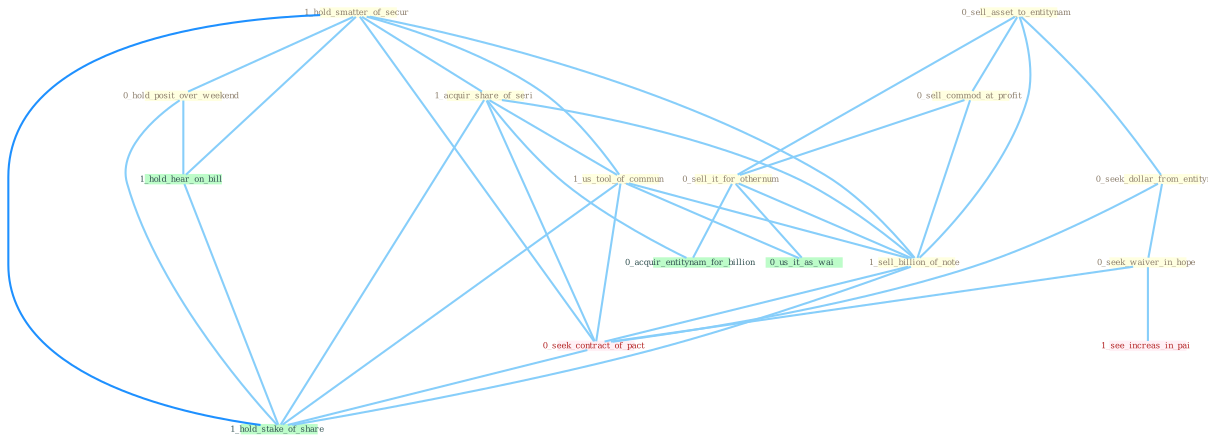 Graph G{ 
    node
    [shape=polygon,style=filled,width=.5,height=.06,color="#BDFCC9",fixedsize=true,fontsize=4,
    fontcolor="#2f4f4f"];
    {node
    [color="#ffffe0", fontcolor="#8b7d6b"] "0_sell_asset_to_entitynam " "0_seek_dollar_from_entitynam " "1_hold_smatter_of_secur " "0_seek_waiver_in_hope " "0_sell_commod_at_profit " "1_acquir_share_of_seri " "1_us_tool_of_commun " "0_sell_it_for_othernum " "1_sell_billion_of_note " "0_hold_posit_over_weekend "}
{node [color="#fff0f5", fontcolor="#b22222"] "0_seek_contract_of_pact " "1_see_increas_in_pai "}
edge [color="#B0E2FF"];

	"0_sell_asset_to_entitynam " -- "0_seek_dollar_from_entitynam " [w="1", color="#87cefa" ];
	"0_sell_asset_to_entitynam " -- "0_sell_commod_at_profit " [w="1", color="#87cefa" ];
	"0_sell_asset_to_entitynam " -- "0_sell_it_for_othernum " [w="1", color="#87cefa" ];
	"0_sell_asset_to_entitynam " -- "1_sell_billion_of_note " [w="1", color="#87cefa" ];
	"0_seek_dollar_from_entitynam " -- "0_seek_waiver_in_hope " [w="1", color="#87cefa" ];
	"0_seek_dollar_from_entitynam " -- "0_seek_contract_of_pact " [w="1", color="#87cefa" ];
	"1_hold_smatter_of_secur " -- "1_acquir_share_of_seri " [w="1", color="#87cefa" ];
	"1_hold_smatter_of_secur " -- "1_us_tool_of_commun " [w="1", color="#87cefa" ];
	"1_hold_smatter_of_secur " -- "1_sell_billion_of_note " [w="1", color="#87cefa" ];
	"1_hold_smatter_of_secur " -- "0_hold_posit_over_weekend " [w="1", color="#87cefa" ];
	"1_hold_smatter_of_secur " -- "0_seek_contract_of_pact " [w="1", color="#87cefa" ];
	"1_hold_smatter_of_secur " -- "1_hold_hear_on_bill " [w="1", color="#87cefa" ];
	"1_hold_smatter_of_secur " -- "1_hold_stake_of_share " [w="2", color="#1e90ff" , len=0.8];
	"0_seek_waiver_in_hope " -- "0_seek_contract_of_pact " [w="1", color="#87cefa" ];
	"0_seek_waiver_in_hope " -- "1_see_increas_in_pai " [w="1", color="#87cefa" ];
	"0_sell_commod_at_profit " -- "0_sell_it_for_othernum " [w="1", color="#87cefa" ];
	"0_sell_commod_at_profit " -- "1_sell_billion_of_note " [w="1", color="#87cefa" ];
	"1_acquir_share_of_seri " -- "1_us_tool_of_commun " [w="1", color="#87cefa" ];
	"1_acquir_share_of_seri " -- "1_sell_billion_of_note " [w="1", color="#87cefa" ];
	"1_acquir_share_of_seri " -- "0_seek_contract_of_pact " [w="1", color="#87cefa" ];
	"1_acquir_share_of_seri " -- "0_acquir_entitynam_for_billion " [w="1", color="#87cefa" ];
	"1_acquir_share_of_seri " -- "1_hold_stake_of_share " [w="1", color="#87cefa" ];
	"1_us_tool_of_commun " -- "1_sell_billion_of_note " [w="1", color="#87cefa" ];
	"1_us_tool_of_commun " -- "0_seek_contract_of_pact " [w="1", color="#87cefa" ];
	"1_us_tool_of_commun " -- "0_us_it_as_wai " [w="1", color="#87cefa" ];
	"1_us_tool_of_commun " -- "1_hold_stake_of_share " [w="1", color="#87cefa" ];
	"0_sell_it_for_othernum " -- "1_sell_billion_of_note " [w="1", color="#87cefa" ];
	"0_sell_it_for_othernum " -- "0_us_it_as_wai " [w="1", color="#87cefa" ];
	"0_sell_it_for_othernum " -- "0_acquir_entitynam_for_billion " [w="1", color="#87cefa" ];
	"1_sell_billion_of_note " -- "0_seek_contract_of_pact " [w="1", color="#87cefa" ];
	"1_sell_billion_of_note " -- "1_hold_stake_of_share " [w="1", color="#87cefa" ];
	"0_hold_posit_over_weekend " -- "1_hold_hear_on_bill " [w="1", color="#87cefa" ];
	"0_hold_posit_over_weekend " -- "1_hold_stake_of_share " [w="1", color="#87cefa" ];
	"0_seek_contract_of_pact " -- "1_hold_stake_of_share " [w="1", color="#87cefa" ];
	"1_hold_hear_on_bill " -- "1_hold_stake_of_share " [w="1", color="#87cefa" ];
}